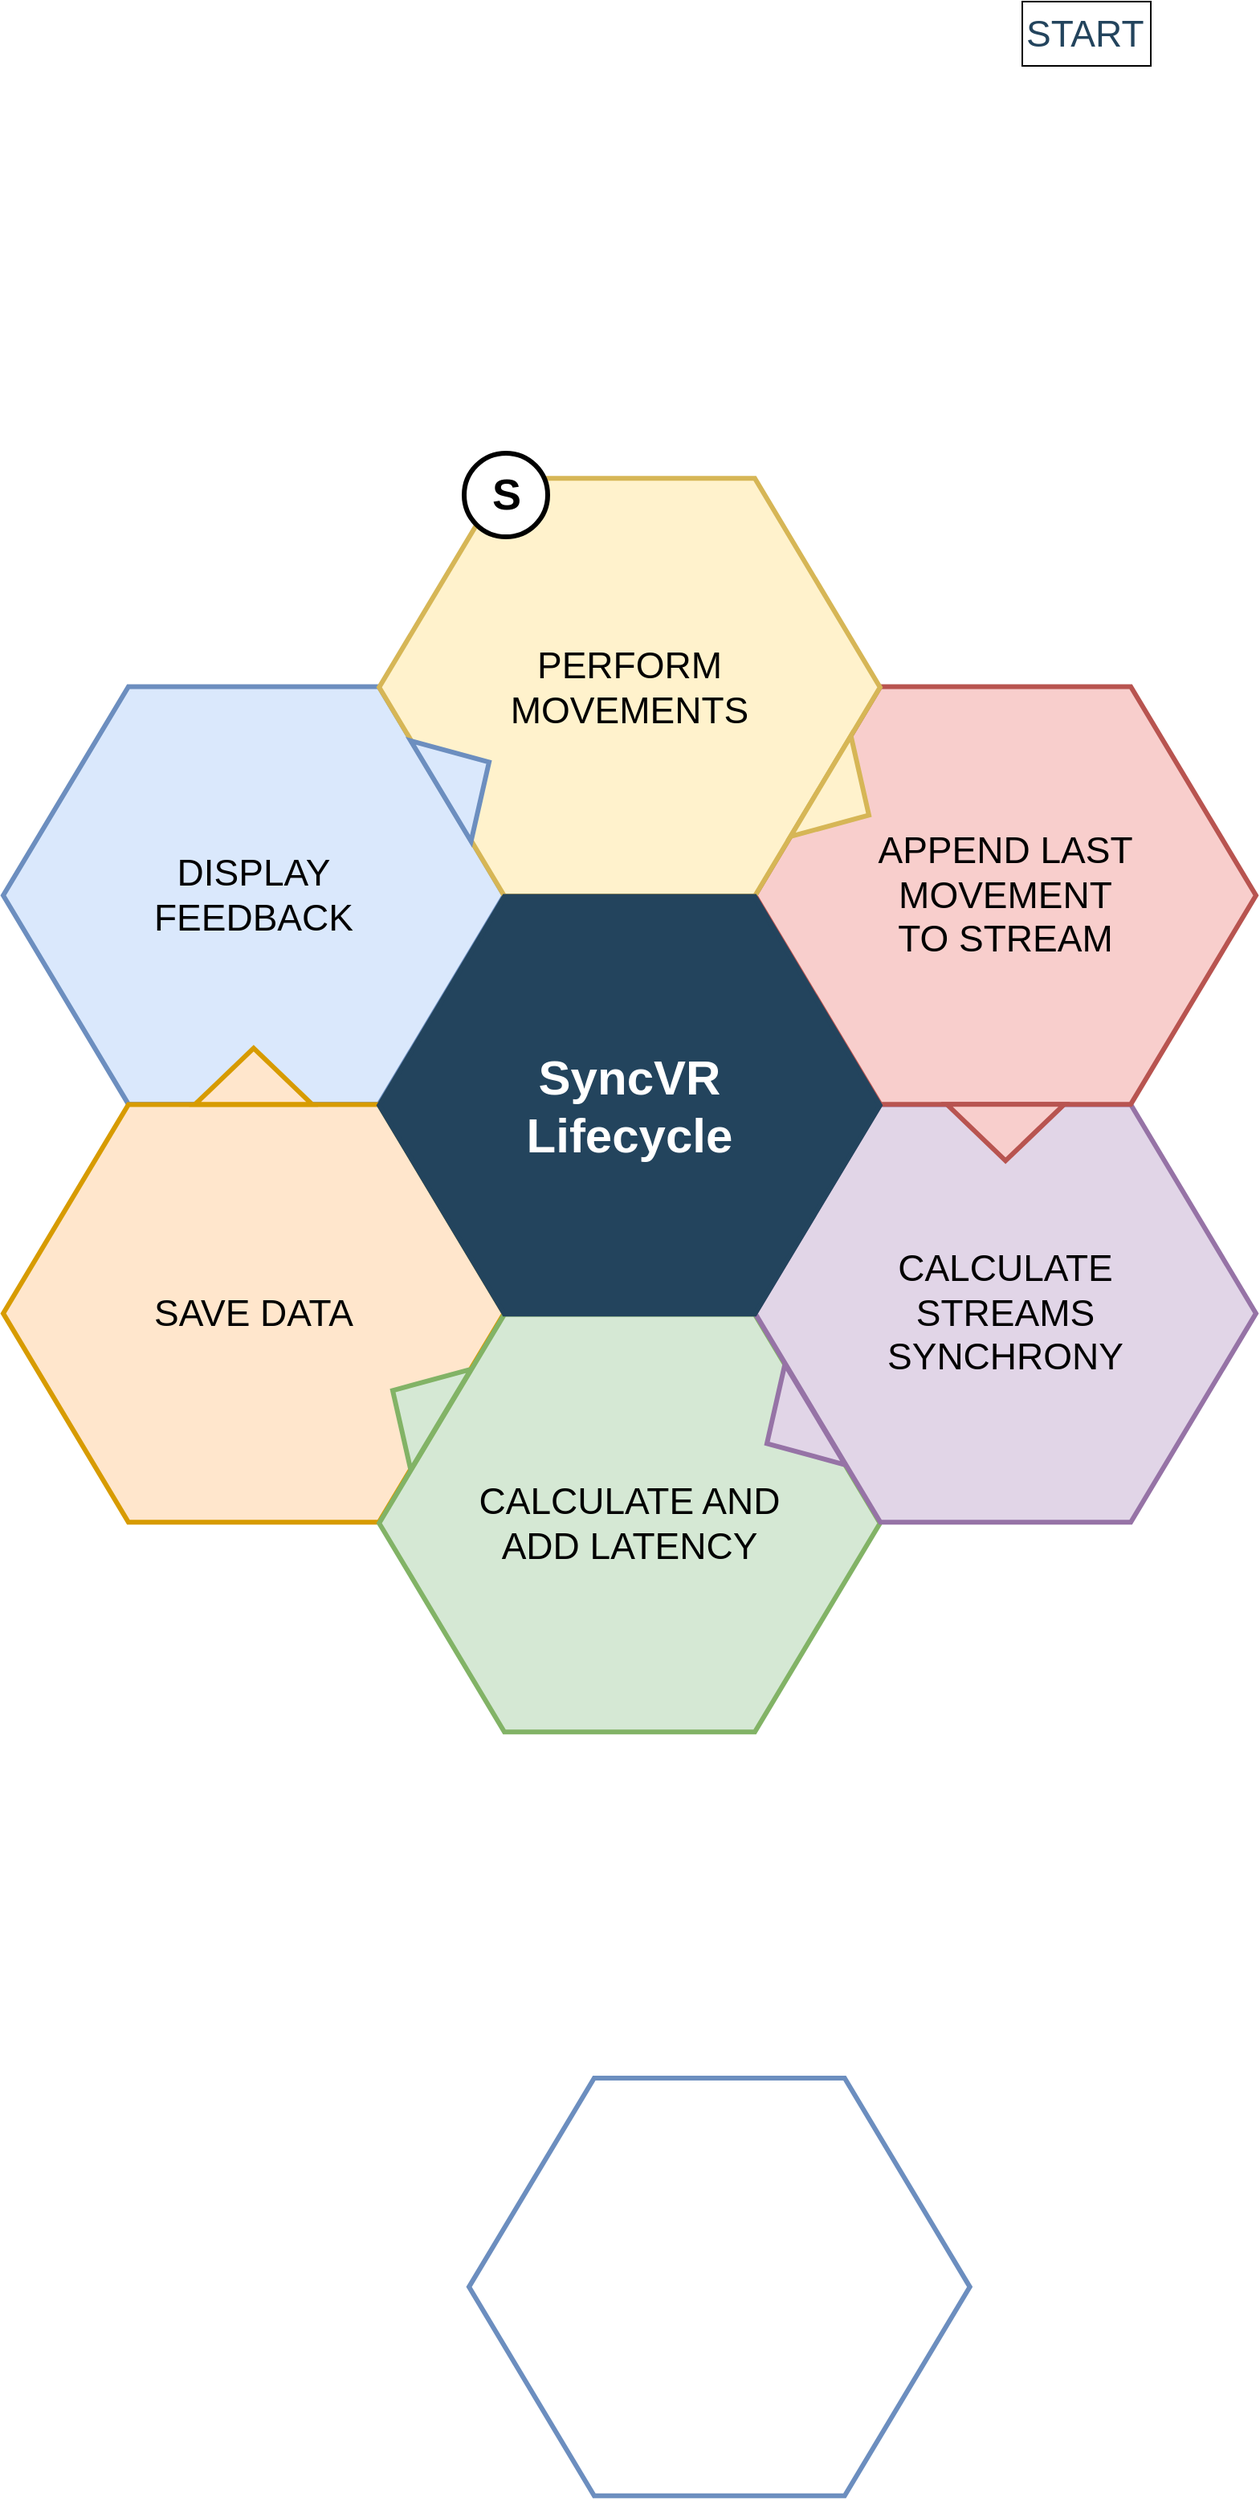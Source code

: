 <mxfile version="24.0.2" type="github">
  <diagram id="07fea595-8f29-1299-0266-81d95cde20df" name="Page-1">
    <mxGraphModel dx="1735" dy="-478" grid="0" gridSize="10" guides="1" tooltips="1" connect="1" arrows="1" fold="1" page="1" pageScale="1" pageWidth="1169" pageHeight="827" background="none" math="0" shadow="0">
      <root>
        <mxCell id="0" />
        <mxCell id="1" parent="0" />
        <mxCell id="645" value="" style="triangle;whiteSpace=wrap;html=1;shadow=0;labelBackgroundColor=none;strokeColor=none;fillColor=#FFFFFF;fontFamily=Helvetica;fontSize=17;fontColor=#23445d;align=center;rotation=90;gradientColor=none;flipV=1;flipH=1;opacity=20;" parent="1" vertex="1">
          <mxGeometry x="289" y="2786.667" width="72" height="152" as="geometry" />
        </mxCell>
        <mxCell id="651" value="DISPLAY&lt;div&gt;FEEDBACK&lt;/div&gt;" style="shape=hexagon;perimeter=hexagonPerimeter2;whiteSpace=wrap;html=1;shadow=0;labelBackgroundColor=none;strokeColor=#6c8ebf;fillColor=#dae8fc;fontFamily=Helvetica;fontSize=23;align=center;strokeWidth=3;" parent="1" vertex="1">
          <mxGeometry x="174.0" y="2638.2" width="311.842" height="259.868" as="geometry" />
        </mxCell>
        <mxCell id="650" value="SAVE DATA" style="shape=hexagon;perimeter=hexagonPerimeter2;whiteSpace=wrap;html=1;shadow=0;labelBackgroundColor=none;strokeColor=#d79b00;fillColor=#ffe6cc;fontFamily=Helvetica;fontSize=23;align=center;strokeWidth=3;" parent="1" vertex="1">
          <mxGeometry x="174" y="2898.265" width="311.842" height="259.868" as="geometry" />
        </mxCell>
        <mxCell id="649" value="&lt;font style=&quot;font-size: 23px&quot;&gt;CALCULATE AND&lt;/font&gt;&lt;div&gt;ADD LATENCY&lt;/div&gt;" style="shape=hexagon;perimeter=hexagonPerimeter2;whiteSpace=wrap;html=1;shadow=0;labelBackgroundColor=none;strokeColor=#82b366;fillColor=#d5e8d4;fontFamily=Helvetica;fontSize=23;align=center;strokeWidth=3;" parent="1" vertex="1">
          <mxGeometry x="408.079" y="3028.798" width="311.842" height="259.868" as="geometry" />
        </mxCell>
        <mxCell id="648" value="&lt;font style=&quot;font-size: 23px&quot;&gt;CALCULATE&lt;/font&gt;&lt;div&gt;STREAMS&lt;br&gt;&lt;div&gt;&lt;font style=&quot;font-size: 23px&quot;&gt;SYNCHRONY&lt;/font&gt;&lt;/div&gt;&lt;/div&gt;" style="shape=hexagon;perimeter=hexagonPerimeter2;whiteSpace=wrap;html=1;shadow=0;labelBackgroundColor=none;strokeColor=#9673a6;fillColor=#e1d5e7;fontFamily=Helvetica;fontSize=23;align=center;strokeWidth=3;" parent="1" vertex="1">
          <mxGeometry x="642.158" y="2898.265" width="311.842" height="259.868" as="geometry" />
        </mxCell>
        <mxCell id="647" value="&lt;div&gt;&lt;font style=&quot;font-size: 23px&quot;&gt;APPEND LAST&lt;/font&gt;&lt;/div&gt;&lt;div&gt;&lt;font style=&quot;font-size: 23px&quot;&gt;MOVEMENT&lt;/font&gt;&lt;/div&gt;&lt;div&gt;&lt;font style=&quot;font-size: 23px&quot;&gt;TO STREAM&lt;/font&gt;&lt;/div&gt;" style="shape=hexagon;perimeter=hexagonPerimeter2;whiteSpace=wrap;html=1;shadow=0;labelBackgroundColor=none;strokeColor=#b85450;fillColor=#f8cecc;fontFamily=Helvetica;fontSize=23;align=center;strokeWidth=3;" parent="1" vertex="1">
          <mxGeometry x="642.158" y="2638.2" width="311.842" height="259.868" as="geometry" />
        </mxCell>
        <mxCell id="646" value="&lt;div&gt;PERFORM&lt;/div&gt;&lt;div&gt;MOVEMENTS&lt;/div&gt;" style="shape=hexagon;perimeter=hexagonPerimeter2;whiteSpace=wrap;html=1;shadow=0;labelBackgroundColor=none;strokeColor=#d6b656;fillColor=#fff2cc;fontFamily=Helvetica;fontSize=23;align=center;strokeWidth=3;" parent="1" vertex="1">
          <mxGeometry x="408.079" y="2508.667" width="311.842" height="259.868" as="geometry" />
        </mxCell>
        <mxCell id="652" value="" style="triangle;whiteSpace=wrap;html=1;shadow=0;labelBackgroundColor=none;strokeColor=#d6b656;fillColor=#fff2cc;fontFamily=Helvetica;fontSize=17;align=center;rotation=31;strokeWidth=3;" parent="1" vertex="1">
          <mxGeometry x="680.5" y="2672.667" width="35" height="73" as="geometry" />
        </mxCell>
        <mxCell id="653" value="" style="triangle;whiteSpace=wrap;html=1;shadow=0;labelBackgroundColor=none;strokeColor=#82b366;fillColor=#d5e8d4;fontFamily=Helvetica;fontSize=17;align=center;rotation=31;flipH=1;strokeWidth=3;" parent="1" vertex="1">
          <mxGeometry x="414" y="3048.667" width="35" height="73" as="geometry" />
        </mxCell>
        <mxCell id="654" value="" style="triangle;whiteSpace=wrap;html=1;shadow=0;labelBackgroundColor=none;strokeColor=#6c8ebf;fillColor=#dae8fc;fontFamily=Helvetica;fontSize=17;align=center;rotation=329;strokeWidth=3;" parent="1" vertex="1">
          <mxGeometry x="444" y="2657.667" width="35" height="73" as="geometry" />
        </mxCell>
        <mxCell id="655" value="" style="triangle;whiteSpace=wrap;html=1;shadow=0;labelBackgroundColor=none;strokeColor=#9673a6;fillColor=#e1d5e7;fontFamily=Helvetica;fontSize=17;align=center;rotation=329;flipH=1;strokeWidth=3;" parent="1" vertex="1">
          <mxGeometry x="647" y="3063.667" width="35" height="73" as="geometry" />
        </mxCell>
        <mxCell id="656" value="" style="triangle;whiteSpace=wrap;html=1;shadow=0;labelBackgroundColor=none;strokeColor=#b85450;fillColor=#f8cecc;fontFamily=Helvetica;fontSize=17;align=center;rotation=90;strokeWidth=3;rounded=0;" parent="1" vertex="1">
          <mxGeometry x="780.579" y="2879.167" width="35" height="73" as="geometry" />
        </mxCell>
        <mxCell id="657" value="" style="triangle;whiteSpace=wrap;html=1;shadow=0;labelBackgroundColor=none;strokeColor=#d79b00;fillColor=#ffe6cc;fontFamily=Helvetica;fontSize=17;align=center;rotation=90;flipH=1;strokeWidth=3;" parent="1" vertex="1">
          <mxGeometry x="312.421" y="2844.167" width="35" height="73" as="geometry" />
        </mxCell>
        <mxCell id="myYGT20P6q7VTdsPT08v-661" value="&lt;font style=&quot;font-size: 27px;&quot;&gt;&lt;b&gt;S&lt;/b&gt;&lt;/font&gt;" style="ellipse;html=1;shape=startState;fillColor=default;strokeColor=default;strokeWidth=3;" parent="1" vertex="1">
          <mxGeometry x="457" y="2489" width="60" height="60" as="geometry" />
        </mxCell>
        <mxCell id="myYGT20P6q7VTdsPT08v-662" value="&lt;div style=&quot;caret-color: rgb(35, 68, 93); color: rgb(35, 68, 93); font-family: Helvetica; font-size: 23px; font-style: normal; font-variant-caps: normal; font-weight: 400; letter-spacing: normal; orphans: auto; text-align: center; text-indent: 0px; text-transform: none; white-space: normal; widows: auto; word-spacing: 0px; -webkit-text-stroke-width: 0px; text-decoration: none;&quot;&gt;START&lt;/div&gt;" style="text;whiteSpace=wrap;html=1;strokeColor=default;" parent="1" vertex="1">
          <mxGeometry x="808.5" y="2212" width="80" height="40" as="geometry" />
        </mxCell>
        <mxCell id="myYGT20P6q7VTdsPT08v-667" value="" style="shape=hexagon;perimeter=hexagonPerimeter2;whiteSpace=wrap;html=1;shadow=0;labelBackgroundColor=none;strokeColor=#6c8ebf;fillColor=none;fontFamily=Helvetica;fontSize=23;align=center;strokeWidth=3;" parent="1" vertex="1">
          <mxGeometry x="464.0" y="3504.0" width="311.842" height="259.868" as="geometry" />
        </mxCell>
        <mxCell id="644" value="&lt;font color=&quot;#ffffff&quot;&gt;&lt;span style=&quot;caret-color: rgb(255, 255, 255); font-size: 30px;&quot;&gt;&lt;b&gt;SyncVR&lt;/b&gt;&lt;/span&gt;&lt;/font&gt;&lt;div&gt;&lt;font color=&quot;#ffffff&quot;&gt;&lt;span style=&quot;caret-color: rgb(255, 255, 255); font-size: 30px;&quot;&gt;&lt;b&gt;Lifecycle&lt;/b&gt;&lt;/span&gt;&lt;/font&gt;&lt;/div&gt;" style="shape=hexagon;perimeter=hexagonPerimeter2;whiteSpace=wrap;html=1;shadow=0;labelBackgroundColor=none;strokeColor=#23445D;fillColor=#23445D;gradientColor=none;fontFamily=Helvetica;fontSize=23;fontColor=#23445d;align=center;strokeWidth=3;" parent="1" vertex="1">
          <mxGeometry x="408.079" y="2768.798" width="311.842" height="259.868" as="geometry" />
        </mxCell>
      </root>
    </mxGraphModel>
  </diagram>
</mxfile>
